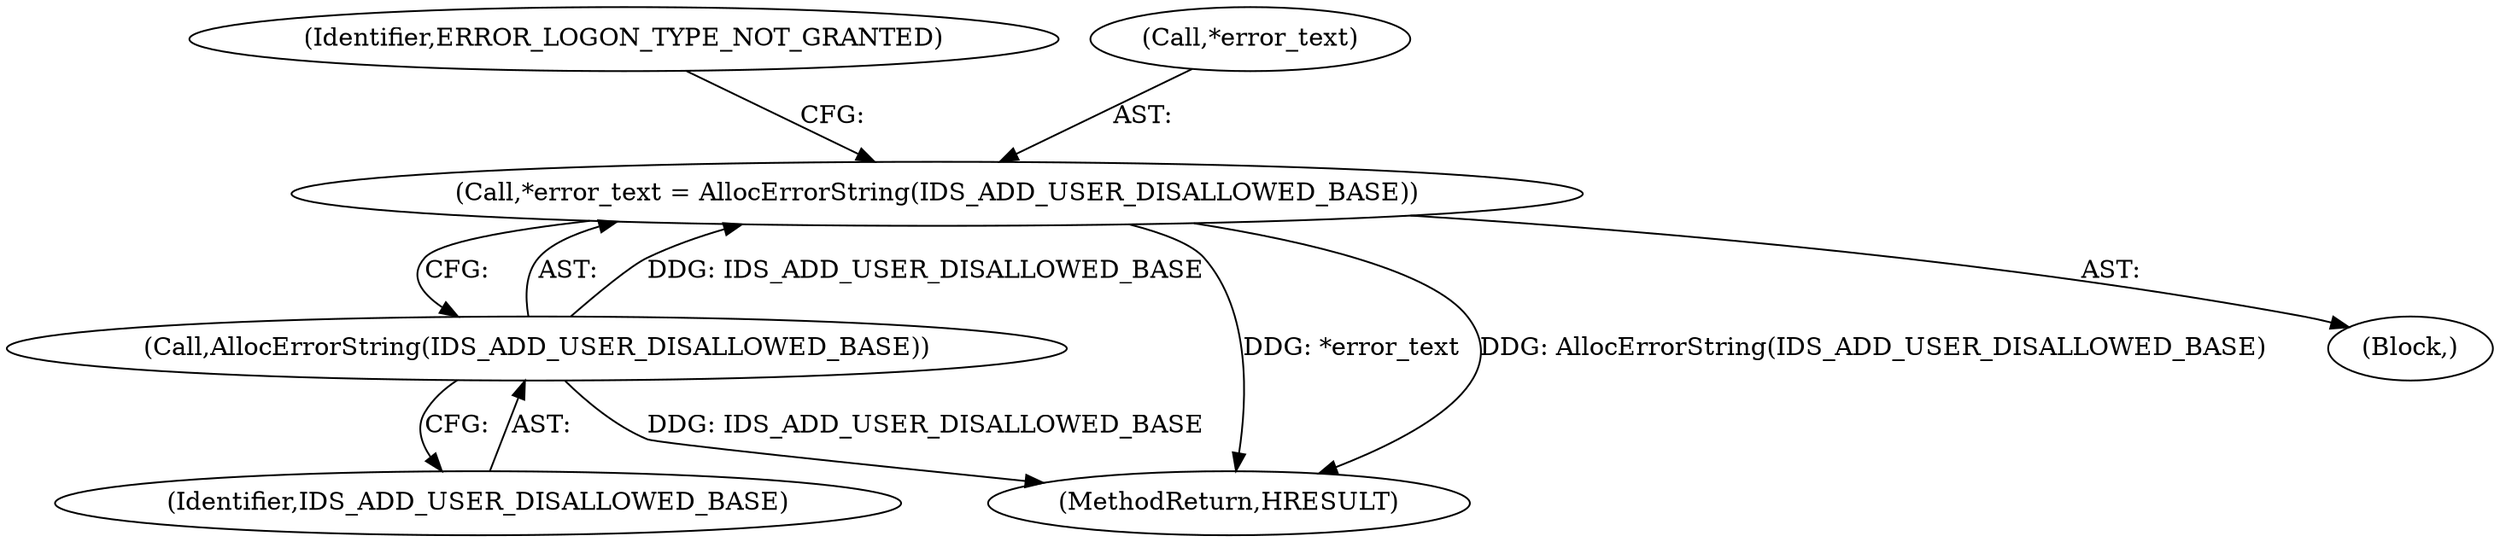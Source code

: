 digraph "0_Chrome_2440e872debd68ae7c2a8bf9ddb34df2cce378cd_0@pointer" {
"1000209" [label="(Call,*error_text = AllocErrorString(IDS_ADD_USER_DISALLOWED_BASE))"];
"1000212" [label="(Call,AllocErrorString(IDS_ADD_USER_DISALLOWED_BASE))"];
"1000216" [label="(Identifier,ERROR_LOGON_TYPE_NOT_GRANTED)"];
"1000213" [label="(Identifier,IDS_ADD_USER_DISALLOWED_BASE)"];
"1000266" [label="(MethodReturn,HRESULT)"];
"1000210" [label="(Call,*error_text)"];
"1000208" [label="(Block,)"];
"1000212" [label="(Call,AllocErrorString(IDS_ADD_USER_DISALLOWED_BASE))"];
"1000209" [label="(Call,*error_text = AllocErrorString(IDS_ADD_USER_DISALLOWED_BASE))"];
"1000209" -> "1000208"  [label="AST: "];
"1000209" -> "1000212"  [label="CFG: "];
"1000210" -> "1000209"  [label="AST: "];
"1000212" -> "1000209"  [label="AST: "];
"1000216" -> "1000209"  [label="CFG: "];
"1000209" -> "1000266"  [label="DDG: *error_text"];
"1000209" -> "1000266"  [label="DDG: AllocErrorString(IDS_ADD_USER_DISALLOWED_BASE)"];
"1000212" -> "1000209"  [label="DDG: IDS_ADD_USER_DISALLOWED_BASE"];
"1000212" -> "1000213"  [label="CFG: "];
"1000213" -> "1000212"  [label="AST: "];
"1000212" -> "1000266"  [label="DDG: IDS_ADD_USER_DISALLOWED_BASE"];
}
